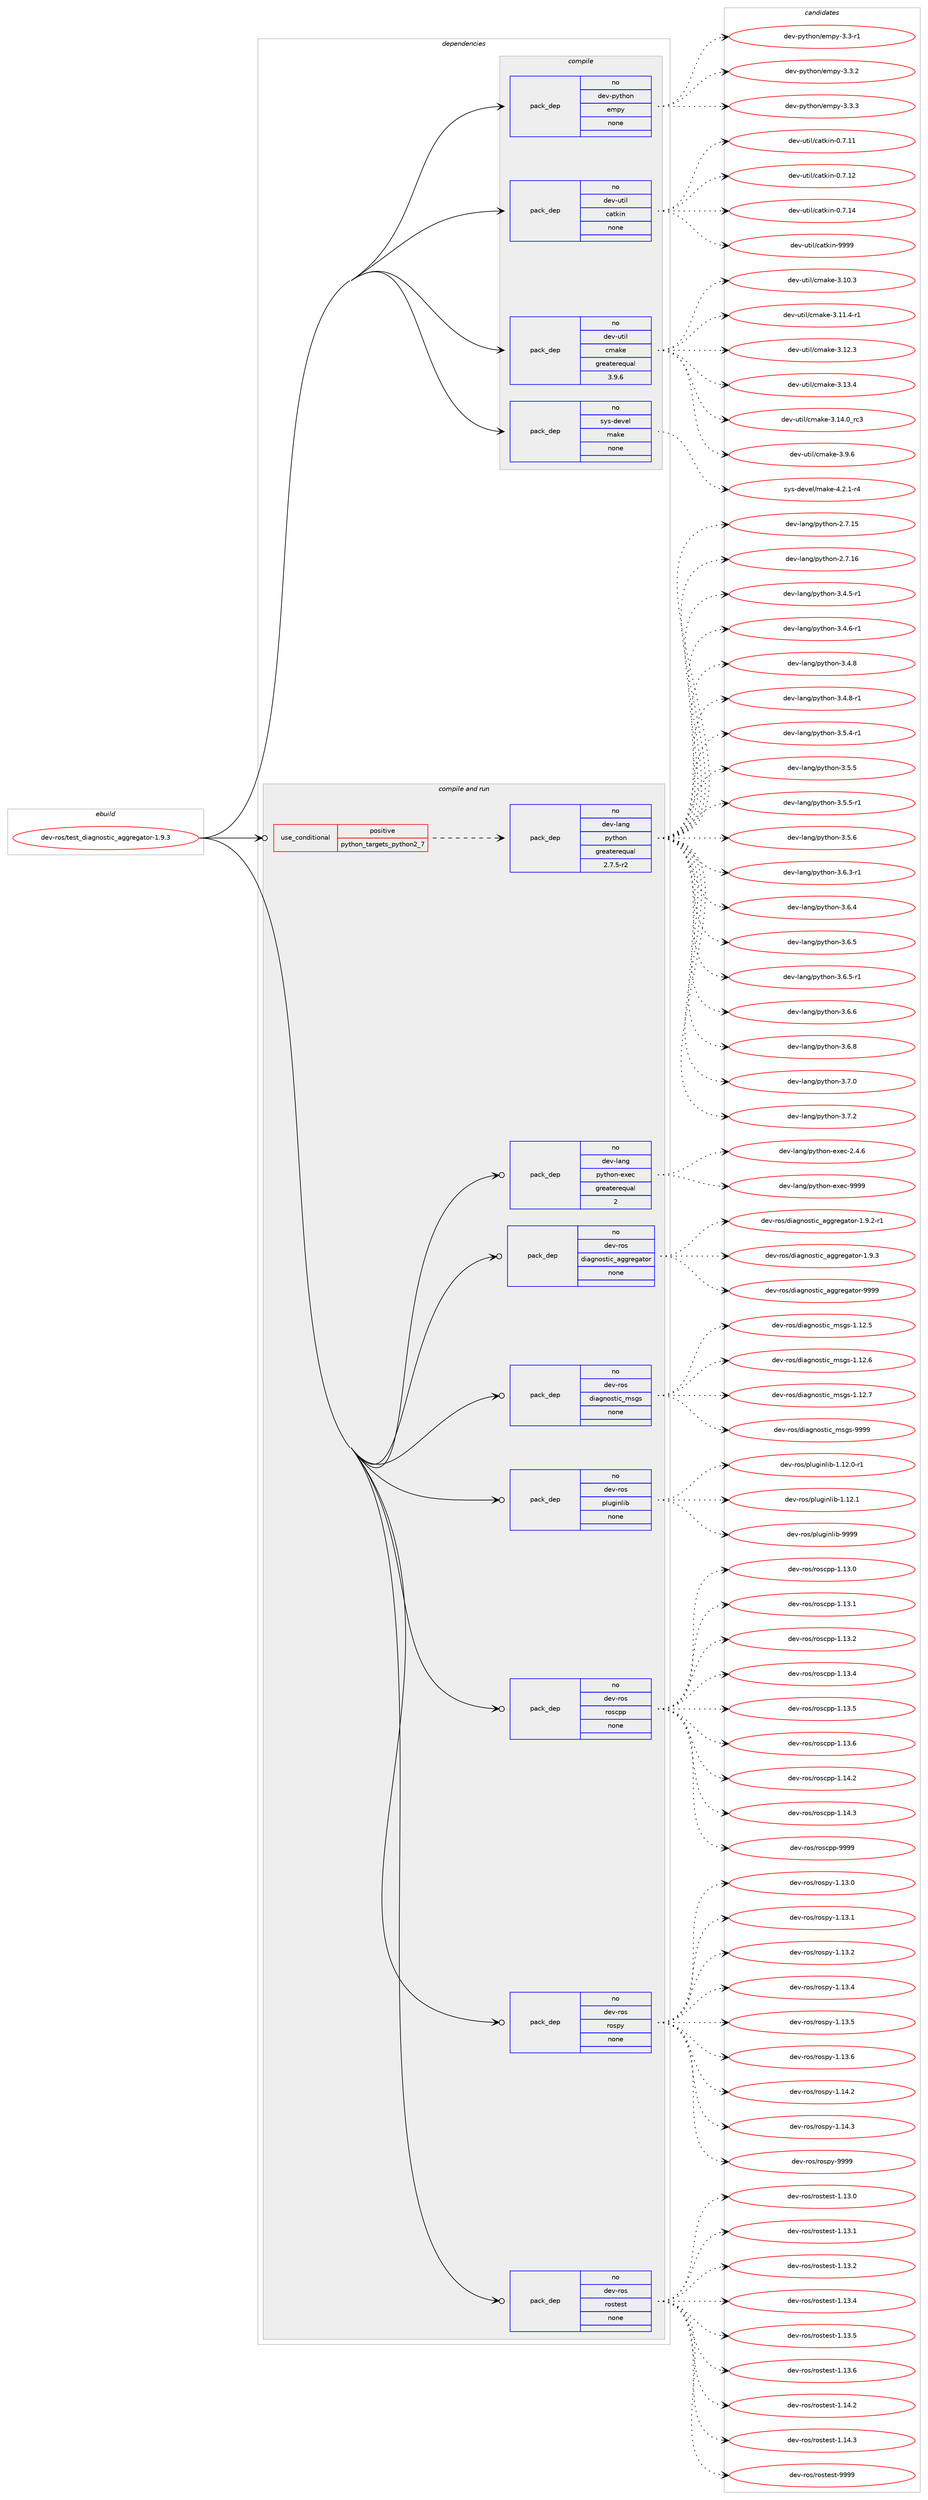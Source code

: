 digraph prolog {

# *************
# Graph options
# *************

newrank=true;
concentrate=true;
compound=true;
graph [rankdir=LR,fontname=Helvetica,fontsize=10,ranksep=1.5];#, ranksep=2.5, nodesep=0.2];
edge  [arrowhead=vee];
node  [fontname=Helvetica,fontsize=10];

# **********
# The ebuild
# **********

subgraph cluster_leftcol {
color=gray;
rank=same;
label=<<i>ebuild</i>>;
id [label="dev-ros/test_diagnostic_aggregator-1.9.3", color=red, width=4, href="../dev-ros/test_diagnostic_aggregator-1.9.3.svg"];
}

# ****************
# The dependencies
# ****************

subgraph cluster_midcol {
color=gray;
label=<<i>dependencies</i>>;
subgraph cluster_compile {
fillcolor="#eeeeee";
style=filled;
label=<<i>compile</i>>;
subgraph pack1057723 {
dependency1471970 [label=<<TABLE BORDER="0" CELLBORDER="1" CELLSPACING="0" CELLPADDING="4" WIDTH="220"><TR><TD ROWSPAN="6" CELLPADDING="30">pack_dep</TD></TR><TR><TD WIDTH="110">no</TD></TR><TR><TD>dev-python</TD></TR><TR><TD>empy</TD></TR><TR><TD>none</TD></TR><TR><TD></TD></TR></TABLE>>, shape=none, color=blue];
}
id:e -> dependency1471970:w [weight=20,style="solid",arrowhead="vee"];
subgraph pack1057724 {
dependency1471971 [label=<<TABLE BORDER="0" CELLBORDER="1" CELLSPACING="0" CELLPADDING="4" WIDTH="220"><TR><TD ROWSPAN="6" CELLPADDING="30">pack_dep</TD></TR><TR><TD WIDTH="110">no</TD></TR><TR><TD>dev-util</TD></TR><TR><TD>catkin</TD></TR><TR><TD>none</TD></TR><TR><TD></TD></TR></TABLE>>, shape=none, color=blue];
}
id:e -> dependency1471971:w [weight=20,style="solid",arrowhead="vee"];
subgraph pack1057725 {
dependency1471972 [label=<<TABLE BORDER="0" CELLBORDER="1" CELLSPACING="0" CELLPADDING="4" WIDTH="220"><TR><TD ROWSPAN="6" CELLPADDING="30">pack_dep</TD></TR><TR><TD WIDTH="110">no</TD></TR><TR><TD>dev-util</TD></TR><TR><TD>cmake</TD></TR><TR><TD>greaterequal</TD></TR><TR><TD>3.9.6</TD></TR></TABLE>>, shape=none, color=blue];
}
id:e -> dependency1471972:w [weight=20,style="solid",arrowhead="vee"];
subgraph pack1057726 {
dependency1471973 [label=<<TABLE BORDER="0" CELLBORDER="1" CELLSPACING="0" CELLPADDING="4" WIDTH="220"><TR><TD ROWSPAN="6" CELLPADDING="30">pack_dep</TD></TR><TR><TD WIDTH="110">no</TD></TR><TR><TD>sys-devel</TD></TR><TR><TD>make</TD></TR><TR><TD>none</TD></TR><TR><TD></TD></TR></TABLE>>, shape=none, color=blue];
}
id:e -> dependency1471973:w [weight=20,style="solid",arrowhead="vee"];
}
subgraph cluster_compileandrun {
fillcolor="#eeeeee";
style=filled;
label=<<i>compile and run</i>>;
subgraph cond390857 {
dependency1471974 [label=<<TABLE BORDER="0" CELLBORDER="1" CELLSPACING="0" CELLPADDING="4"><TR><TD ROWSPAN="3" CELLPADDING="10">use_conditional</TD></TR><TR><TD>positive</TD></TR><TR><TD>python_targets_python2_7</TD></TR></TABLE>>, shape=none, color=red];
subgraph pack1057727 {
dependency1471975 [label=<<TABLE BORDER="0" CELLBORDER="1" CELLSPACING="0" CELLPADDING="4" WIDTH="220"><TR><TD ROWSPAN="6" CELLPADDING="30">pack_dep</TD></TR><TR><TD WIDTH="110">no</TD></TR><TR><TD>dev-lang</TD></TR><TR><TD>python</TD></TR><TR><TD>greaterequal</TD></TR><TR><TD>2.7.5-r2</TD></TR></TABLE>>, shape=none, color=blue];
}
dependency1471974:e -> dependency1471975:w [weight=20,style="dashed",arrowhead="vee"];
}
id:e -> dependency1471974:w [weight=20,style="solid",arrowhead="odotvee"];
subgraph pack1057728 {
dependency1471976 [label=<<TABLE BORDER="0" CELLBORDER="1" CELLSPACING="0" CELLPADDING="4" WIDTH="220"><TR><TD ROWSPAN="6" CELLPADDING="30">pack_dep</TD></TR><TR><TD WIDTH="110">no</TD></TR><TR><TD>dev-lang</TD></TR><TR><TD>python-exec</TD></TR><TR><TD>greaterequal</TD></TR><TR><TD>2</TD></TR></TABLE>>, shape=none, color=blue];
}
id:e -> dependency1471976:w [weight=20,style="solid",arrowhead="odotvee"];
subgraph pack1057729 {
dependency1471977 [label=<<TABLE BORDER="0" CELLBORDER="1" CELLSPACING="0" CELLPADDING="4" WIDTH="220"><TR><TD ROWSPAN="6" CELLPADDING="30">pack_dep</TD></TR><TR><TD WIDTH="110">no</TD></TR><TR><TD>dev-ros</TD></TR><TR><TD>diagnostic_aggregator</TD></TR><TR><TD>none</TD></TR><TR><TD></TD></TR></TABLE>>, shape=none, color=blue];
}
id:e -> dependency1471977:w [weight=20,style="solid",arrowhead="odotvee"];
subgraph pack1057730 {
dependency1471978 [label=<<TABLE BORDER="0" CELLBORDER="1" CELLSPACING="0" CELLPADDING="4" WIDTH="220"><TR><TD ROWSPAN="6" CELLPADDING="30">pack_dep</TD></TR><TR><TD WIDTH="110">no</TD></TR><TR><TD>dev-ros</TD></TR><TR><TD>diagnostic_msgs</TD></TR><TR><TD>none</TD></TR><TR><TD></TD></TR></TABLE>>, shape=none, color=blue];
}
id:e -> dependency1471978:w [weight=20,style="solid",arrowhead="odotvee"];
subgraph pack1057731 {
dependency1471979 [label=<<TABLE BORDER="0" CELLBORDER="1" CELLSPACING="0" CELLPADDING="4" WIDTH="220"><TR><TD ROWSPAN="6" CELLPADDING="30">pack_dep</TD></TR><TR><TD WIDTH="110">no</TD></TR><TR><TD>dev-ros</TD></TR><TR><TD>pluginlib</TD></TR><TR><TD>none</TD></TR><TR><TD></TD></TR></TABLE>>, shape=none, color=blue];
}
id:e -> dependency1471979:w [weight=20,style="solid",arrowhead="odotvee"];
subgraph pack1057732 {
dependency1471980 [label=<<TABLE BORDER="0" CELLBORDER="1" CELLSPACING="0" CELLPADDING="4" WIDTH="220"><TR><TD ROWSPAN="6" CELLPADDING="30">pack_dep</TD></TR><TR><TD WIDTH="110">no</TD></TR><TR><TD>dev-ros</TD></TR><TR><TD>roscpp</TD></TR><TR><TD>none</TD></TR><TR><TD></TD></TR></TABLE>>, shape=none, color=blue];
}
id:e -> dependency1471980:w [weight=20,style="solid",arrowhead="odotvee"];
subgraph pack1057733 {
dependency1471981 [label=<<TABLE BORDER="0" CELLBORDER="1" CELLSPACING="0" CELLPADDING="4" WIDTH="220"><TR><TD ROWSPAN="6" CELLPADDING="30">pack_dep</TD></TR><TR><TD WIDTH="110">no</TD></TR><TR><TD>dev-ros</TD></TR><TR><TD>rospy</TD></TR><TR><TD>none</TD></TR><TR><TD></TD></TR></TABLE>>, shape=none, color=blue];
}
id:e -> dependency1471981:w [weight=20,style="solid",arrowhead="odotvee"];
subgraph pack1057734 {
dependency1471982 [label=<<TABLE BORDER="0" CELLBORDER="1" CELLSPACING="0" CELLPADDING="4" WIDTH="220"><TR><TD ROWSPAN="6" CELLPADDING="30">pack_dep</TD></TR><TR><TD WIDTH="110">no</TD></TR><TR><TD>dev-ros</TD></TR><TR><TD>rostest</TD></TR><TR><TD>none</TD></TR><TR><TD></TD></TR></TABLE>>, shape=none, color=blue];
}
id:e -> dependency1471982:w [weight=20,style="solid",arrowhead="odotvee"];
}
subgraph cluster_run {
fillcolor="#eeeeee";
style=filled;
label=<<i>run</i>>;
}
}

# **************
# The candidates
# **************

subgraph cluster_choices {
rank=same;
color=gray;
label=<<i>candidates</i>>;

subgraph choice1057723 {
color=black;
nodesep=1;
choice1001011184511212111610411111047101109112121455146514511449 [label="dev-python/empy-3.3-r1", color=red, width=4,href="../dev-python/empy-3.3-r1.svg"];
choice1001011184511212111610411111047101109112121455146514650 [label="dev-python/empy-3.3.2", color=red, width=4,href="../dev-python/empy-3.3.2.svg"];
choice1001011184511212111610411111047101109112121455146514651 [label="dev-python/empy-3.3.3", color=red, width=4,href="../dev-python/empy-3.3.3.svg"];
dependency1471970:e -> choice1001011184511212111610411111047101109112121455146514511449:w [style=dotted,weight="100"];
dependency1471970:e -> choice1001011184511212111610411111047101109112121455146514650:w [style=dotted,weight="100"];
dependency1471970:e -> choice1001011184511212111610411111047101109112121455146514651:w [style=dotted,weight="100"];
}
subgraph choice1057724 {
color=black;
nodesep=1;
choice1001011184511711610510847999711610710511045484655464949 [label="dev-util/catkin-0.7.11", color=red, width=4,href="../dev-util/catkin-0.7.11.svg"];
choice1001011184511711610510847999711610710511045484655464950 [label="dev-util/catkin-0.7.12", color=red, width=4,href="../dev-util/catkin-0.7.12.svg"];
choice1001011184511711610510847999711610710511045484655464952 [label="dev-util/catkin-0.7.14", color=red, width=4,href="../dev-util/catkin-0.7.14.svg"];
choice100101118451171161051084799971161071051104557575757 [label="dev-util/catkin-9999", color=red, width=4,href="../dev-util/catkin-9999.svg"];
dependency1471971:e -> choice1001011184511711610510847999711610710511045484655464949:w [style=dotted,weight="100"];
dependency1471971:e -> choice1001011184511711610510847999711610710511045484655464950:w [style=dotted,weight="100"];
dependency1471971:e -> choice1001011184511711610510847999711610710511045484655464952:w [style=dotted,weight="100"];
dependency1471971:e -> choice100101118451171161051084799971161071051104557575757:w [style=dotted,weight="100"];
}
subgraph choice1057725 {
color=black;
nodesep=1;
choice1001011184511711610510847991099710710145514649484651 [label="dev-util/cmake-3.10.3", color=red, width=4,href="../dev-util/cmake-3.10.3.svg"];
choice10010111845117116105108479910997107101455146494946524511449 [label="dev-util/cmake-3.11.4-r1", color=red, width=4,href="../dev-util/cmake-3.11.4-r1.svg"];
choice1001011184511711610510847991099710710145514649504651 [label="dev-util/cmake-3.12.3", color=red, width=4,href="../dev-util/cmake-3.12.3.svg"];
choice1001011184511711610510847991099710710145514649514652 [label="dev-util/cmake-3.13.4", color=red, width=4,href="../dev-util/cmake-3.13.4.svg"];
choice1001011184511711610510847991099710710145514649524648951149951 [label="dev-util/cmake-3.14.0_rc3", color=red, width=4,href="../dev-util/cmake-3.14.0_rc3.svg"];
choice10010111845117116105108479910997107101455146574654 [label="dev-util/cmake-3.9.6", color=red, width=4,href="../dev-util/cmake-3.9.6.svg"];
dependency1471972:e -> choice1001011184511711610510847991099710710145514649484651:w [style=dotted,weight="100"];
dependency1471972:e -> choice10010111845117116105108479910997107101455146494946524511449:w [style=dotted,weight="100"];
dependency1471972:e -> choice1001011184511711610510847991099710710145514649504651:w [style=dotted,weight="100"];
dependency1471972:e -> choice1001011184511711610510847991099710710145514649514652:w [style=dotted,weight="100"];
dependency1471972:e -> choice1001011184511711610510847991099710710145514649524648951149951:w [style=dotted,weight="100"];
dependency1471972:e -> choice10010111845117116105108479910997107101455146574654:w [style=dotted,weight="100"];
}
subgraph choice1057726 {
color=black;
nodesep=1;
choice1151211154510010111810110847109971071014552465046494511452 [label="sys-devel/make-4.2.1-r4", color=red, width=4,href="../sys-devel/make-4.2.1-r4.svg"];
dependency1471973:e -> choice1151211154510010111810110847109971071014552465046494511452:w [style=dotted,weight="100"];
}
subgraph choice1057727 {
color=black;
nodesep=1;
choice10010111845108971101034711212111610411111045504655464953 [label="dev-lang/python-2.7.15", color=red, width=4,href="../dev-lang/python-2.7.15.svg"];
choice10010111845108971101034711212111610411111045504655464954 [label="dev-lang/python-2.7.16", color=red, width=4,href="../dev-lang/python-2.7.16.svg"];
choice1001011184510897110103471121211161041111104551465246534511449 [label="dev-lang/python-3.4.5-r1", color=red, width=4,href="../dev-lang/python-3.4.5-r1.svg"];
choice1001011184510897110103471121211161041111104551465246544511449 [label="dev-lang/python-3.4.6-r1", color=red, width=4,href="../dev-lang/python-3.4.6-r1.svg"];
choice100101118451089711010347112121116104111110455146524656 [label="dev-lang/python-3.4.8", color=red, width=4,href="../dev-lang/python-3.4.8.svg"];
choice1001011184510897110103471121211161041111104551465246564511449 [label="dev-lang/python-3.4.8-r1", color=red, width=4,href="../dev-lang/python-3.4.8-r1.svg"];
choice1001011184510897110103471121211161041111104551465346524511449 [label="dev-lang/python-3.5.4-r1", color=red, width=4,href="../dev-lang/python-3.5.4-r1.svg"];
choice100101118451089711010347112121116104111110455146534653 [label="dev-lang/python-3.5.5", color=red, width=4,href="../dev-lang/python-3.5.5.svg"];
choice1001011184510897110103471121211161041111104551465346534511449 [label="dev-lang/python-3.5.5-r1", color=red, width=4,href="../dev-lang/python-3.5.5-r1.svg"];
choice100101118451089711010347112121116104111110455146534654 [label="dev-lang/python-3.5.6", color=red, width=4,href="../dev-lang/python-3.5.6.svg"];
choice1001011184510897110103471121211161041111104551465446514511449 [label="dev-lang/python-3.6.3-r1", color=red, width=4,href="../dev-lang/python-3.6.3-r1.svg"];
choice100101118451089711010347112121116104111110455146544652 [label="dev-lang/python-3.6.4", color=red, width=4,href="../dev-lang/python-3.6.4.svg"];
choice100101118451089711010347112121116104111110455146544653 [label="dev-lang/python-3.6.5", color=red, width=4,href="../dev-lang/python-3.6.5.svg"];
choice1001011184510897110103471121211161041111104551465446534511449 [label="dev-lang/python-3.6.5-r1", color=red, width=4,href="../dev-lang/python-3.6.5-r1.svg"];
choice100101118451089711010347112121116104111110455146544654 [label="dev-lang/python-3.6.6", color=red, width=4,href="../dev-lang/python-3.6.6.svg"];
choice100101118451089711010347112121116104111110455146544656 [label="dev-lang/python-3.6.8", color=red, width=4,href="../dev-lang/python-3.6.8.svg"];
choice100101118451089711010347112121116104111110455146554648 [label="dev-lang/python-3.7.0", color=red, width=4,href="../dev-lang/python-3.7.0.svg"];
choice100101118451089711010347112121116104111110455146554650 [label="dev-lang/python-3.7.2", color=red, width=4,href="../dev-lang/python-3.7.2.svg"];
dependency1471975:e -> choice10010111845108971101034711212111610411111045504655464953:w [style=dotted,weight="100"];
dependency1471975:e -> choice10010111845108971101034711212111610411111045504655464954:w [style=dotted,weight="100"];
dependency1471975:e -> choice1001011184510897110103471121211161041111104551465246534511449:w [style=dotted,weight="100"];
dependency1471975:e -> choice1001011184510897110103471121211161041111104551465246544511449:w [style=dotted,weight="100"];
dependency1471975:e -> choice100101118451089711010347112121116104111110455146524656:w [style=dotted,weight="100"];
dependency1471975:e -> choice1001011184510897110103471121211161041111104551465246564511449:w [style=dotted,weight="100"];
dependency1471975:e -> choice1001011184510897110103471121211161041111104551465346524511449:w [style=dotted,weight="100"];
dependency1471975:e -> choice100101118451089711010347112121116104111110455146534653:w [style=dotted,weight="100"];
dependency1471975:e -> choice1001011184510897110103471121211161041111104551465346534511449:w [style=dotted,weight="100"];
dependency1471975:e -> choice100101118451089711010347112121116104111110455146534654:w [style=dotted,weight="100"];
dependency1471975:e -> choice1001011184510897110103471121211161041111104551465446514511449:w [style=dotted,weight="100"];
dependency1471975:e -> choice100101118451089711010347112121116104111110455146544652:w [style=dotted,weight="100"];
dependency1471975:e -> choice100101118451089711010347112121116104111110455146544653:w [style=dotted,weight="100"];
dependency1471975:e -> choice1001011184510897110103471121211161041111104551465446534511449:w [style=dotted,weight="100"];
dependency1471975:e -> choice100101118451089711010347112121116104111110455146544654:w [style=dotted,weight="100"];
dependency1471975:e -> choice100101118451089711010347112121116104111110455146544656:w [style=dotted,weight="100"];
dependency1471975:e -> choice100101118451089711010347112121116104111110455146554648:w [style=dotted,weight="100"];
dependency1471975:e -> choice100101118451089711010347112121116104111110455146554650:w [style=dotted,weight="100"];
}
subgraph choice1057728 {
color=black;
nodesep=1;
choice1001011184510897110103471121211161041111104510112010199455046524654 [label="dev-lang/python-exec-2.4.6", color=red, width=4,href="../dev-lang/python-exec-2.4.6.svg"];
choice10010111845108971101034711212111610411111045101120101994557575757 [label="dev-lang/python-exec-9999", color=red, width=4,href="../dev-lang/python-exec-9999.svg"];
dependency1471976:e -> choice1001011184510897110103471121211161041111104510112010199455046524654:w [style=dotted,weight="100"];
dependency1471976:e -> choice10010111845108971101034711212111610411111045101120101994557575757:w [style=dotted,weight="100"];
}
subgraph choice1057729 {
color=black;
nodesep=1;
choice100101118451141111154710010597103110111115116105999597103103114101103971161111144549465746504511449 [label="dev-ros/diagnostic_aggregator-1.9.2-r1", color=red, width=4,href="../dev-ros/diagnostic_aggregator-1.9.2-r1.svg"];
choice10010111845114111115471001059710311011111511610599959710310311410110397116111114454946574651 [label="dev-ros/diagnostic_aggregator-1.9.3", color=red, width=4,href="../dev-ros/diagnostic_aggregator-1.9.3.svg"];
choice100101118451141111154710010597103110111115116105999597103103114101103971161111144557575757 [label="dev-ros/diagnostic_aggregator-9999", color=red, width=4,href="../dev-ros/diagnostic_aggregator-9999.svg"];
dependency1471977:e -> choice100101118451141111154710010597103110111115116105999597103103114101103971161111144549465746504511449:w [style=dotted,weight="100"];
dependency1471977:e -> choice10010111845114111115471001059710311011111511610599959710310311410110397116111114454946574651:w [style=dotted,weight="100"];
dependency1471977:e -> choice100101118451141111154710010597103110111115116105999597103103114101103971161111144557575757:w [style=dotted,weight="100"];
}
subgraph choice1057730 {
color=black;
nodesep=1;
choice100101118451141111154710010597103110111115116105999510911510311545494649504653 [label="dev-ros/diagnostic_msgs-1.12.5", color=red, width=4,href="../dev-ros/diagnostic_msgs-1.12.5.svg"];
choice100101118451141111154710010597103110111115116105999510911510311545494649504654 [label="dev-ros/diagnostic_msgs-1.12.6", color=red, width=4,href="../dev-ros/diagnostic_msgs-1.12.6.svg"];
choice100101118451141111154710010597103110111115116105999510911510311545494649504655 [label="dev-ros/diagnostic_msgs-1.12.7", color=red, width=4,href="../dev-ros/diagnostic_msgs-1.12.7.svg"];
choice10010111845114111115471001059710311011111511610599951091151031154557575757 [label="dev-ros/diagnostic_msgs-9999", color=red, width=4,href="../dev-ros/diagnostic_msgs-9999.svg"];
dependency1471978:e -> choice100101118451141111154710010597103110111115116105999510911510311545494649504653:w [style=dotted,weight="100"];
dependency1471978:e -> choice100101118451141111154710010597103110111115116105999510911510311545494649504654:w [style=dotted,weight="100"];
dependency1471978:e -> choice100101118451141111154710010597103110111115116105999510911510311545494649504655:w [style=dotted,weight="100"];
dependency1471978:e -> choice10010111845114111115471001059710311011111511610599951091151031154557575757:w [style=dotted,weight="100"];
}
subgraph choice1057731 {
color=black;
nodesep=1;
choice100101118451141111154711210811710310511010810598454946495046484511449 [label="dev-ros/pluginlib-1.12.0-r1", color=red, width=4,href="../dev-ros/pluginlib-1.12.0-r1.svg"];
choice10010111845114111115471121081171031051101081059845494649504649 [label="dev-ros/pluginlib-1.12.1", color=red, width=4,href="../dev-ros/pluginlib-1.12.1.svg"];
choice1001011184511411111547112108117103105110108105984557575757 [label="dev-ros/pluginlib-9999", color=red, width=4,href="../dev-ros/pluginlib-9999.svg"];
dependency1471979:e -> choice100101118451141111154711210811710310511010810598454946495046484511449:w [style=dotted,weight="100"];
dependency1471979:e -> choice10010111845114111115471121081171031051101081059845494649504649:w [style=dotted,weight="100"];
dependency1471979:e -> choice1001011184511411111547112108117103105110108105984557575757:w [style=dotted,weight="100"];
}
subgraph choice1057732 {
color=black;
nodesep=1;
choice10010111845114111115471141111159911211245494649514648 [label="dev-ros/roscpp-1.13.0", color=red, width=4,href="../dev-ros/roscpp-1.13.0.svg"];
choice10010111845114111115471141111159911211245494649514649 [label="dev-ros/roscpp-1.13.1", color=red, width=4,href="../dev-ros/roscpp-1.13.1.svg"];
choice10010111845114111115471141111159911211245494649514650 [label="dev-ros/roscpp-1.13.2", color=red, width=4,href="../dev-ros/roscpp-1.13.2.svg"];
choice10010111845114111115471141111159911211245494649514652 [label="dev-ros/roscpp-1.13.4", color=red, width=4,href="../dev-ros/roscpp-1.13.4.svg"];
choice10010111845114111115471141111159911211245494649514653 [label="dev-ros/roscpp-1.13.5", color=red, width=4,href="../dev-ros/roscpp-1.13.5.svg"];
choice10010111845114111115471141111159911211245494649514654 [label="dev-ros/roscpp-1.13.6", color=red, width=4,href="../dev-ros/roscpp-1.13.6.svg"];
choice10010111845114111115471141111159911211245494649524650 [label="dev-ros/roscpp-1.14.2", color=red, width=4,href="../dev-ros/roscpp-1.14.2.svg"];
choice10010111845114111115471141111159911211245494649524651 [label="dev-ros/roscpp-1.14.3", color=red, width=4,href="../dev-ros/roscpp-1.14.3.svg"];
choice1001011184511411111547114111115991121124557575757 [label="dev-ros/roscpp-9999", color=red, width=4,href="../dev-ros/roscpp-9999.svg"];
dependency1471980:e -> choice10010111845114111115471141111159911211245494649514648:w [style=dotted,weight="100"];
dependency1471980:e -> choice10010111845114111115471141111159911211245494649514649:w [style=dotted,weight="100"];
dependency1471980:e -> choice10010111845114111115471141111159911211245494649514650:w [style=dotted,weight="100"];
dependency1471980:e -> choice10010111845114111115471141111159911211245494649514652:w [style=dotted,weight="100"];
dependency1471980:e -> choice10010111845114111115471141111159911211245494649514653:w [style=dotted,weight="100"];
dependency1471980:e -> choice10010111845114111115471141111159911211245494649514654:w [style=dotted,weight="100"];
dependency1471980:e -> choice10010111845114111115471141111159911211245494649524650:w [style=dotted,weight="100"];
dependency1471980:e -> choice10010111845114111115471141111159911211245494649524651:w [style=dotted,weight="100"];
dependency1471980:e -> choice1001011184511411111547114111115991121124557575757:w [style=dotted,weight="100"];
}
subgraph choice1057733 {
color=black;
nodesep=1;
choice100101118451141111154711411111511212145494649514648 [label="dev-ros/rospy-1.13.0", color=red, width=4,href="../dev-ros/rospy-1.13.0.svg"];
choice100101118451141111154711411111511212145494649514649 [label="dev-ros/rospy-1.13.1", color=red, width=4,href="../dev-ros/rospy-1.13.1.svg"];
choice100101118451141111154711411111511212145494649514650 [label="dev-ros/rospy-1.13.2", color=red, width=4,href="../dev-ros/rospy-1.13.2.svg"];
choice100101118451141111154711411111511212145494649514652 [label="dev-ros/rospy-1.13.4", color=red, width=4,href="../dev-ros/rospy-1.13.4.svg"];
choice100101118451141111154711411111511212145494649514653 [label="dev-ros/rospy-1.13.5", color=red, width=4,href="../dev-ros/rospy-1.13.5.svg"];
choice100101118451141111154711411111511212145494649514654 [label="dev-ros/rospy-1.13.6", color=red, width=4,href="../dev-ros/rospy-1.13.6.svg"];
choice100101118451141111154711411111511212145494649524650 [label="dev-ros/rospy-1.14.2", color=red, width=4,href="../dev-ros/rospy-1.14.2.svg"];
choice100101118451141111154711411111511212145494649524651 [label="dev-ros/rospy-1.14.3", color=red, width=4,href="../dev-ros/rospy-1.14.3.svg"];
choice10010111845114111115471141111151121214557575757 [label="dev-ros/rospy-9999", color=red, width=4,href="../dev-ros/rospy-9999.svg"];
dependency1471981:e -> choice100101118451141111154711411111511212145494649514648:w [style=dotted,weight="100"];
dependency1471981:e -> choice100101118451141111154711411111511212145494649514649:w [style=dotted,weight="100"];
dependency1471981:e -> choice100101118451141111154711411111511212145494649514650:w [style=dotted,weight="100"];
dependency1471981:e -> choice100101118451141111154711411111511212145494649514652:w [style=dotted,weight="100"];
dependency1471981:e -> choice100101118451141111154711411111511212145494649514653:w [style=dotted,weight="100"];
dependency1471981:e -> choice100101118451141111154711411111511212145494649514654:w [style=dotted,weight="100"];
dependency1471981:e -> choice100101118451141111154711411111511212145494649524650:w [style=dotted,weight="100"];
dependency1471981:e -> choice100101118451141111154711411111511212145494649524651:w [style=dotted,weight="100"];
dependency1471981:e -> choice10010111845114111115471141111151121214557575757:w [style=dotted,weight="100"];
}
subgraph choice1057734 {
color=black;
nodesep=1;
choice100101118451141111154711411111511610111511645494649514648 [label="dev-ros/rostest-1.13.0", color=red, width=4,href="../dev-ros/rostest-1.13.0.svg"];
choice100101118451141111154711411111511610111511645494649514649 [label="dev-ros/rostest-1.13.1", color=red, width=4,href="../dev-ros/rostest-1.13.1.svg"];
choice100101118451141111154711411111511610111511645494649514650 [label="dev-ros/rostest-1.13.2", color=red, width=4,href="../dev-ros/rostest-1.13.2.svg"];
choice100101118451141111154711411111511610111511645494649514652 [label="dev-ros/rostest-1.13.4", color=red, width=4,href="../dev-ros/rostest-1.13.4.svg"];
choice100101118451141111154711411111511610111511645494649514653 [label="dev-ros/rostest-1.13.5", color=red, width=4,href="../dev-ros/rostest-1.13.5.svg"];
choice100101118451141111154711411111511610111511645494649514654 [label="dev-ros/rostest-1.13.6", color=red, width=4,href="../dev-ros/rostest-1.13.6.svg"];
choice100101118451141111154711411111511610111511645494649524650 [label="dev-ros/rostest-1.14.2", color=red, width=4,href="../dev-ros/rostest-1.14.2.svg"];
choice100101118451141111154711411111511610111511645494649524651 [label="dev-ros/rostest-1.14.3", color=red, width=4,href="../dev-ros/rostest-1.14.3.svg"];
choice10010111845114111115471141111151161011151164557575757 [label="dev-ros/rostest-9999", color=red, width=4,href="../dev-ros/rostest-9999.svg"];
dependency1471982:e -> choice100101118451141111154711411111511610111511645494649514648:w [style=dotted,weight="100"];
dependency1471982:e -> choice100101118451141111154711411111511610111511645494649514649:w [style=dotted,weight="100"];
dependency1471982:e -> choice100101118451141111154711411111511610111511645494649514650:w [style=dotted,weight="100"];
dependency1471982:e -> choice100101118451141111154711411111511610111511645494649514652:w [style=dotted,weight="100"];
dependency1471982:e -> choice100101118451141111154711411111511610111511645494649514653:w [style=dotted,weight="100"];
dependency1471982:e -> choice100101118451141111154711411111511610111511645494649514654:w [style=dotted,weight="100"];
dependency1471982:e -> choice100101118451141111154711411111511610111511645494649524650:w [style=dotted,weight="100"];
dependency1471982:e -> choice100101118451141111154711411111511610111511645494649524651:w [style=dotted,weight="100"];
dependency1471982:e -> choice10010111845114111115471141111151161011151164557575757:w [style=dotted,weight="100"];
}
}

}
